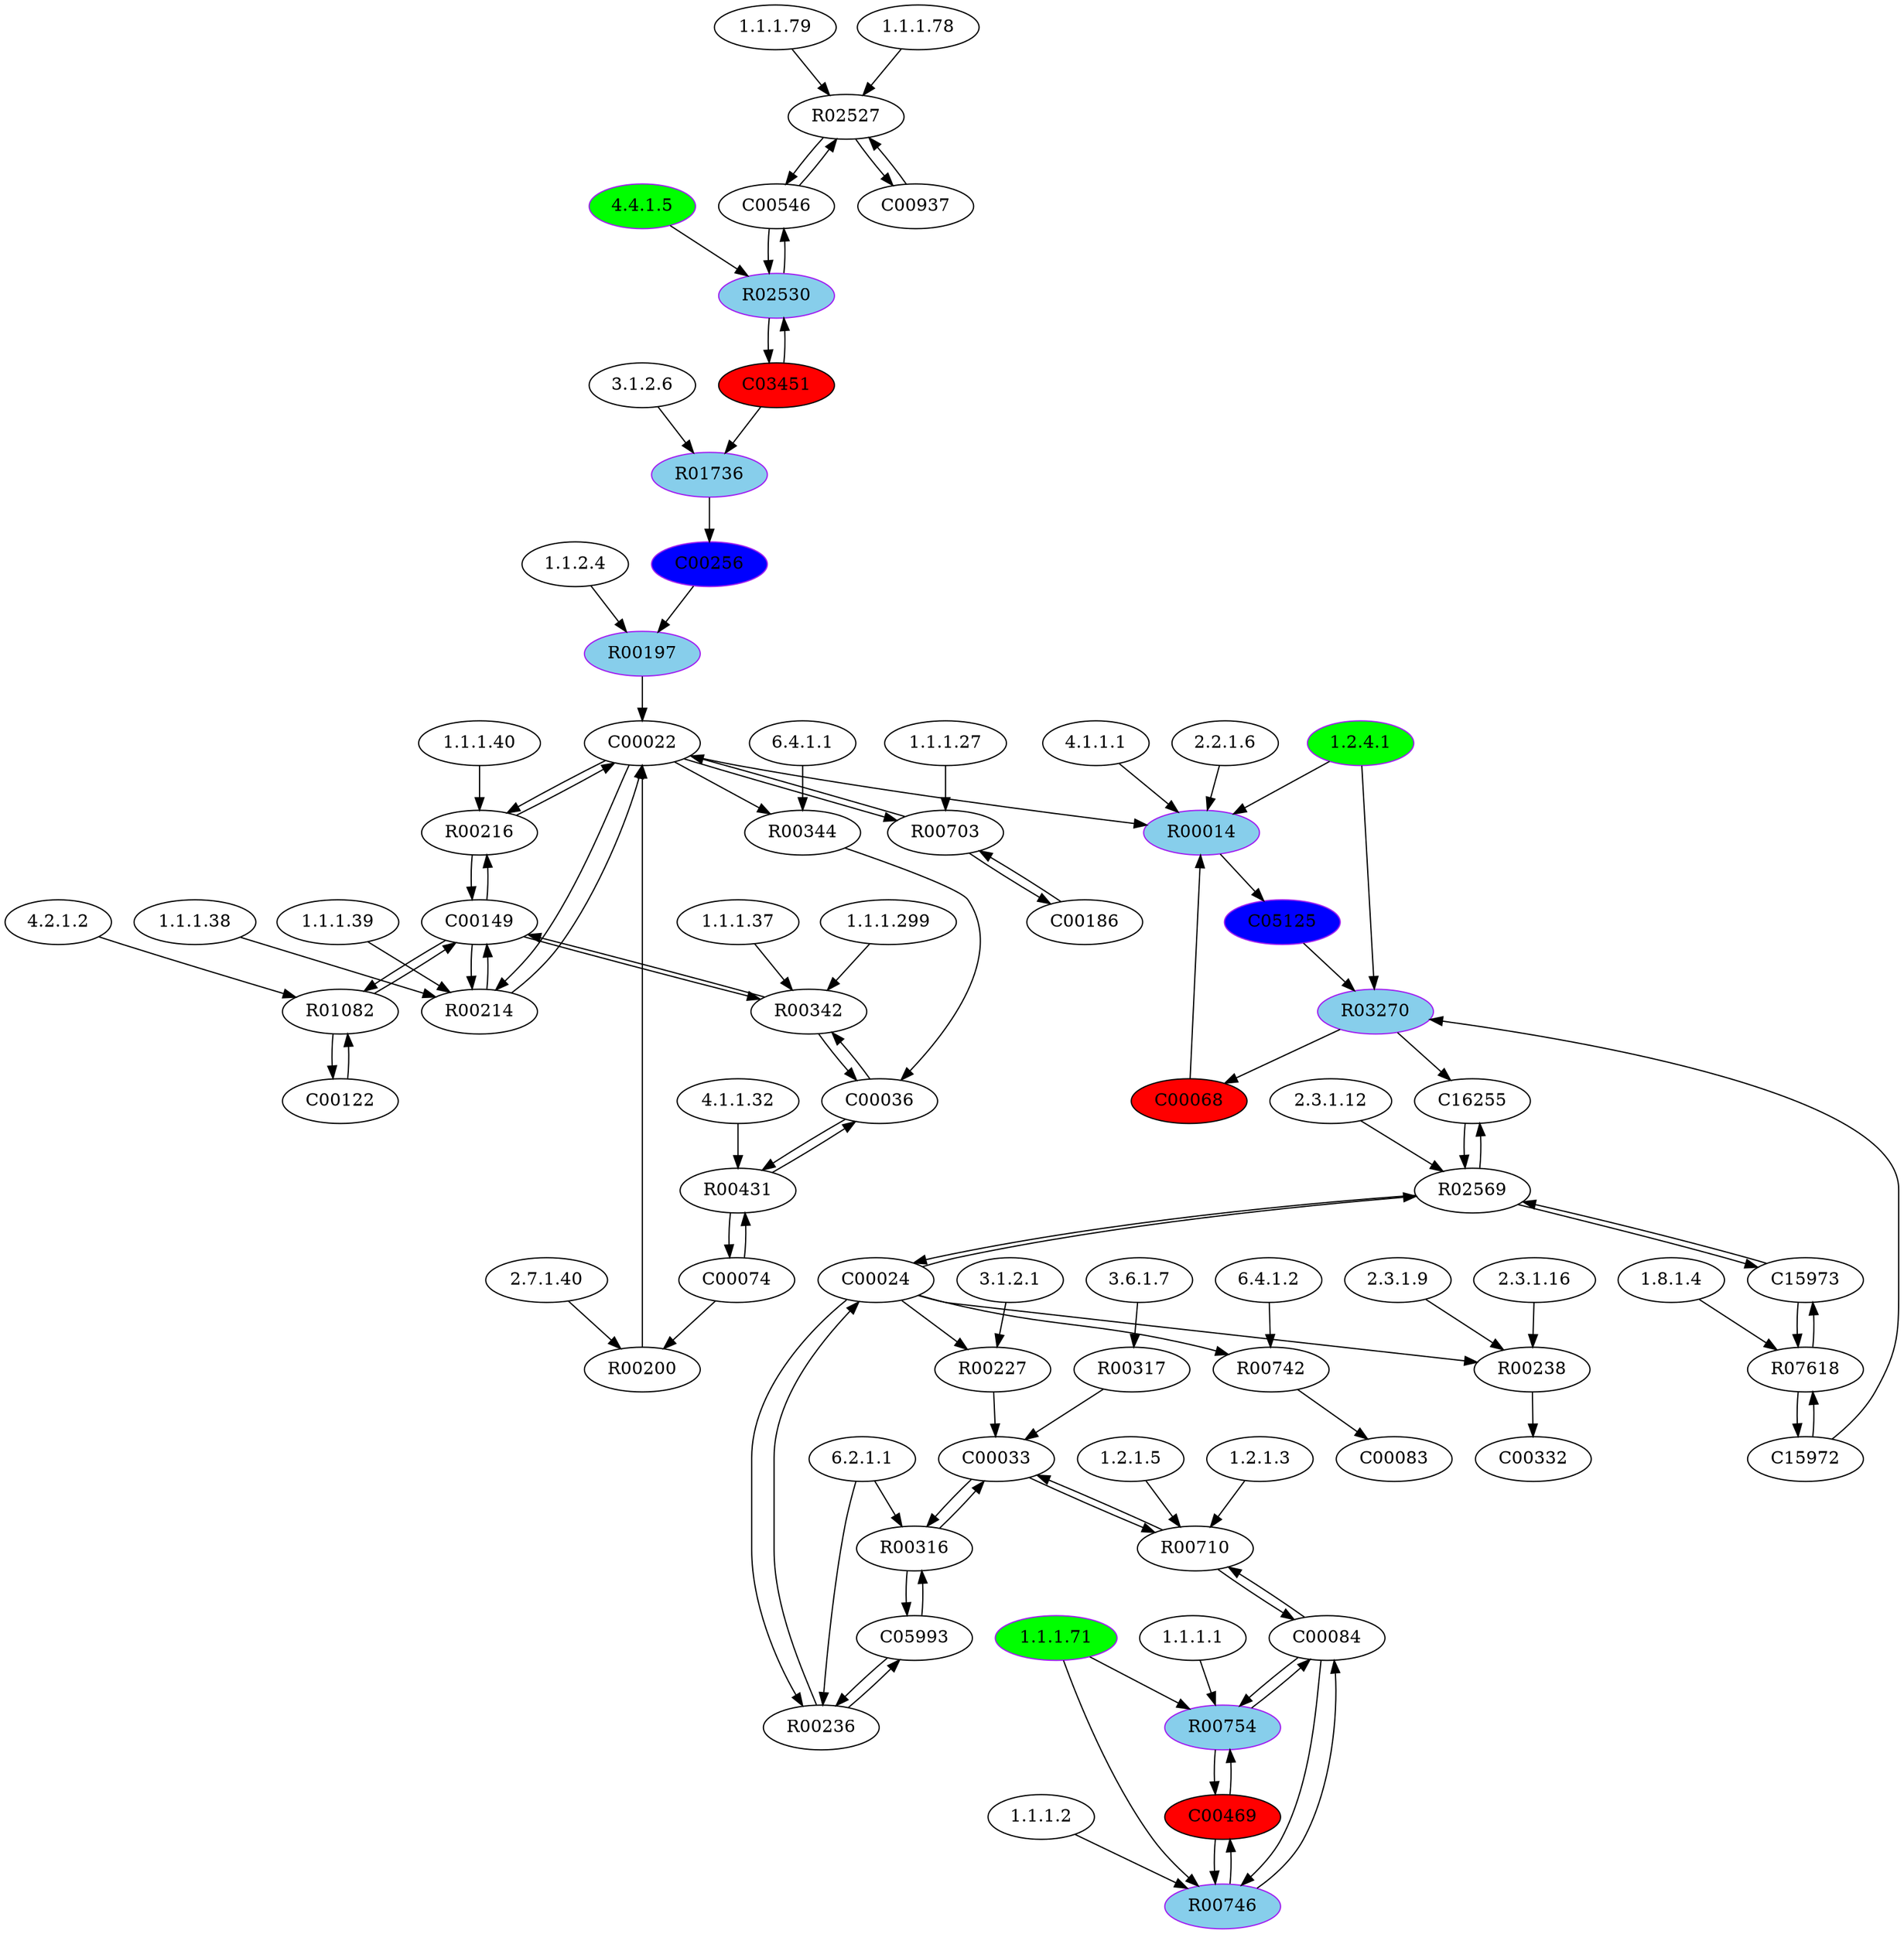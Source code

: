 digraph G {
"1.1.1.79" [type=E];
"6.4.1.2" [type=E];
"1.1.1.38" [type=E];
"1.1.1.1" [type=E];
"4.4.1.5" [color=purple, fillcolor=green, style=filled, type=E];
"1.1.2.4" [type=E];
"2.3.1.9" [type=E];
"1.8.1.4" [type=E];
"1.1.1.2" [type=E];
"3.1.2.1" [type=E];
"1.2.1.5" [type=E];
"1.1.1.78" [type=E];
"2.3.1.16" [type=E];
"3.6.1.7" [type=E];
"1.2.4.1" [color=purple, fillcolor=green, style=filled, type=E];
"4.1.1.1" [type=E];
"1.1.1.40" [type=E];
"1.1.1.27" [type=E];
"2.7.1.40" [type=E];
"6.2.1.1" [type=E];
"4.1.1.32" [type=E];
"2.3.1.12" [type=E];
"2.2.1.6" [type=E];
"1.1.1.37" [type=E];
"4.2.1.2" [type=E];
"1.1.1.39" [type=E];
"3.1.2.6" [type=E];
"6.4.1.1" [type=E];
"1.2.1.3" [type=E];
"1.1.1.299" [type=E];
"1.1.1.71" [color=purple, fillcolor=green, style=filled, type=E];
R00431 [type=R];
R00754 [color=purple, fillcolor=skyblue, style=filled, type=R];
R01082 [type=R];
R00216 [type=R];
R00316 [type=R];
R00238 [type=R];
R00227 [type=R];
R00214 [type=R];
R03270 [color=purple, fillcolor=skyblue, style=filled, type=R];
R02527 [type=R];
R00344 [type=R];
R02569 [type=R];
R00746 [color=purple, fillcolor=skyblue, style=filled, type=R];
R00200 [type=R];
R01736 [color=purple, fillcolor=skyblue, style=filled, type=R];
R00236 [type=R];
R00342 [type=R];
R00703 [type=R];
R00710 [type=R];
R07618 [type=R];
R00014 [color=purple, fillcolor=skyblue, style=filled, type=R];
R00317 [type=R];
R02530 [color=purple, fillcolor=skyblue, style=filled, type=R];
R00742 [type=R];
R00197 [color=purple, fillcolor=skyblue, style=filled, type=R];
C00024 [type=C];
C00186 [type=C];
C03451 [fillcolor=red, style=filled, type=C];
C00074 [type=C];
C00036 [type=C];
C05993 [type=C];
C00469 [fillcolor=red, style=filled, type=C];
C00122 [type=C];
C00937 [type=C];
C00084 [type=C];
C15973 [type=C];
C00083 [type=C];
C00068 [fillcolor=red, style=filled, type=C];
C05125 [color=purple, fillcolor=blue, style=filled, type=C];
C00022 [type=C];
C00256 [color=purple, fillcolor=blue, style=filled, type=C];
C00546 [type=C];
C00149 [type=C];
C15972 [type=C];
C00033 [type=C];
C16255 [type=C];
C00332 [type=C];
C05125 -> R03270;
C15972 -> R03270;
R03270 -> C00068;
R03270 -> C16255;
C00036 -> R00431;
R00431 -> C00036;
R00431 -> C00074;
C00074 -> R00431;
C00074 -> R00200;
R00200 -> C00022;
C03451 -> R02530;
R02530 -> C03451;
R02530 -> C00546;
C00546 -> R02530;
C00256 -> R00197;
R00197 -> C00022;
C03451 -> R01736;
R01736 -> C00256;
C00022 -> R00344;
R00344 -> C00036;
C00149 -> R00214;
R00214 -> C00149;
R00214 -> C00022;
C00022 -> R00214;
C00149 -> R00216;
R00216 -> C00149;
R00216 -> C00022;
C00022 -> R00216;
C00149 -> R00342;
R00342 -> C00149;
R00342 -> C00036;
C00036 -> R00342;
C00186 -> R00703;
R00703 -> C00186;
R00703 -> C00022;
C00022 -> R00703;
C05993 -> R00236;
R00236 -> C05993;
R00236 -> C00024;
C00024 -> R00236;
C00024 -> R00227;
R00227 -> C00033;
C00033 -> R00316;
R00316 -> C00033;
R00316 -> C05993;
C05993 -> R00316;
C00084 -> R00710;
R00710 -> C00084;
R00710 -> C00033;
C00033 -> R00710;
C00024 -> R00238;
R00238 -> C00332;
C00024 -> R00742;
R00742 -> C00083;
C00937 -> R02527;
R02527 -> C00937;
R02527 -> C00546;
C00546 -> R02527;
C00068 -> R00014;
C00022 -> R00014;
R00014 -> C05125;
C00024 -> R02569;
R02569 -> C00024;
C15973 -> R02569;
R02569 -> C15973;
R02569 -> C16255;
C16255 -> R02569;
C15973 -> R07618;
R07618 -> C15973;
R07618 -> C15972;
C15972 -> R07618;
R00317 -> C00033;
C00149 -> R01082;
R01082 -> C00149;
R01082 -> C00122;
C00122 -> R01082;
C00469 -> R00754;
R00754 -> C00469;
R00754 -> C00084;
C00084 -> R00754;
C00469 -> R00746;
R00746 -> C00469;
R00746 -> C00084;
C00084 -> R00746;
"4.1.1.32" -> R00431;
"1.1.1.1" -> R00754;
"1.1.1.71" -> R00754;
"4.2.1.2" -> R01082;
"1.1.1.40" -> R00216;
"6.2.1.1" -> R00316;
"2.3.1.9" -> R00238;
"2.3.1.16" -> R00238;
"3.1.2.1" -> R00227;
"1.1.1.38" -> R00214;
"1.1.1.39" -> R00214;
"1.2.4.1" -> R03270;
"1.1.1.78" -> R02527;
"1.1.1.79" -> R02527;
"6.4.1.1" -> R00344;
"2.3.1.12" -> R02569;
"1.1.1.2" -> R00746;
"1.1.1.71" -> R00746;
"2.7.1.40" -> R00200;
"3.1.2.6" -> R01736;
"6.2.1.1" -> R00236;
"1.1.1.37" -> R00342;
"1.1.1.299" -> R00342;
"1.1.1.27" -> R00703;
"1.2.1.3" -> R00710;
"1.2.1.5" -> R00710;
"1.8.1.4" -> R07618;
"1.2.4.1" -> R00014;
"2.2.1.6" -> R00014;
"4.1.1.1" -> R00014;
"3.6.1.7" -> R00317;
"4.4.1.5" -> R02530;
"6.4.1.2" -> R00742;
"1.1.2.4" -> R00197;
}
